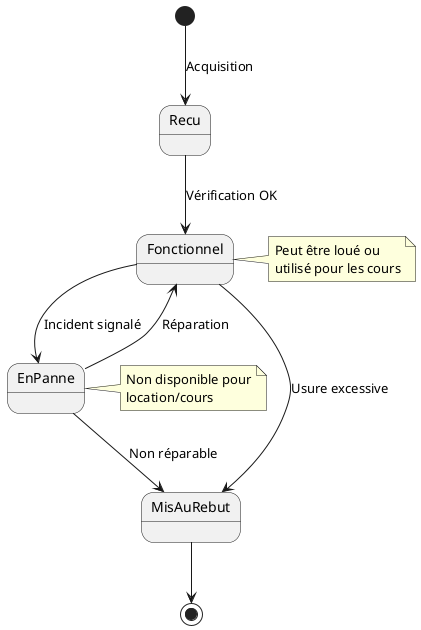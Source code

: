 @startuml
    [*] --> Recu: Acquisition
    Recu --> Fonctionnel: Vérification OK
    Fonctionnel --> EnPanne: Incident signalé
    EnPanne --> Fonctionnel: Réparation
    EnPanne --> MisAuRebut: Non réparable
    Fonctionnel --> MisAuRebut: Usure excessive
    MisAuRebut --> [*]

    note right of Fonctionnel
        Peut être loué ou
        utilisé pour les cours
    end note

    note right of EnPanne
        Non disponible pour
        location/cours
    end note
@enduml
